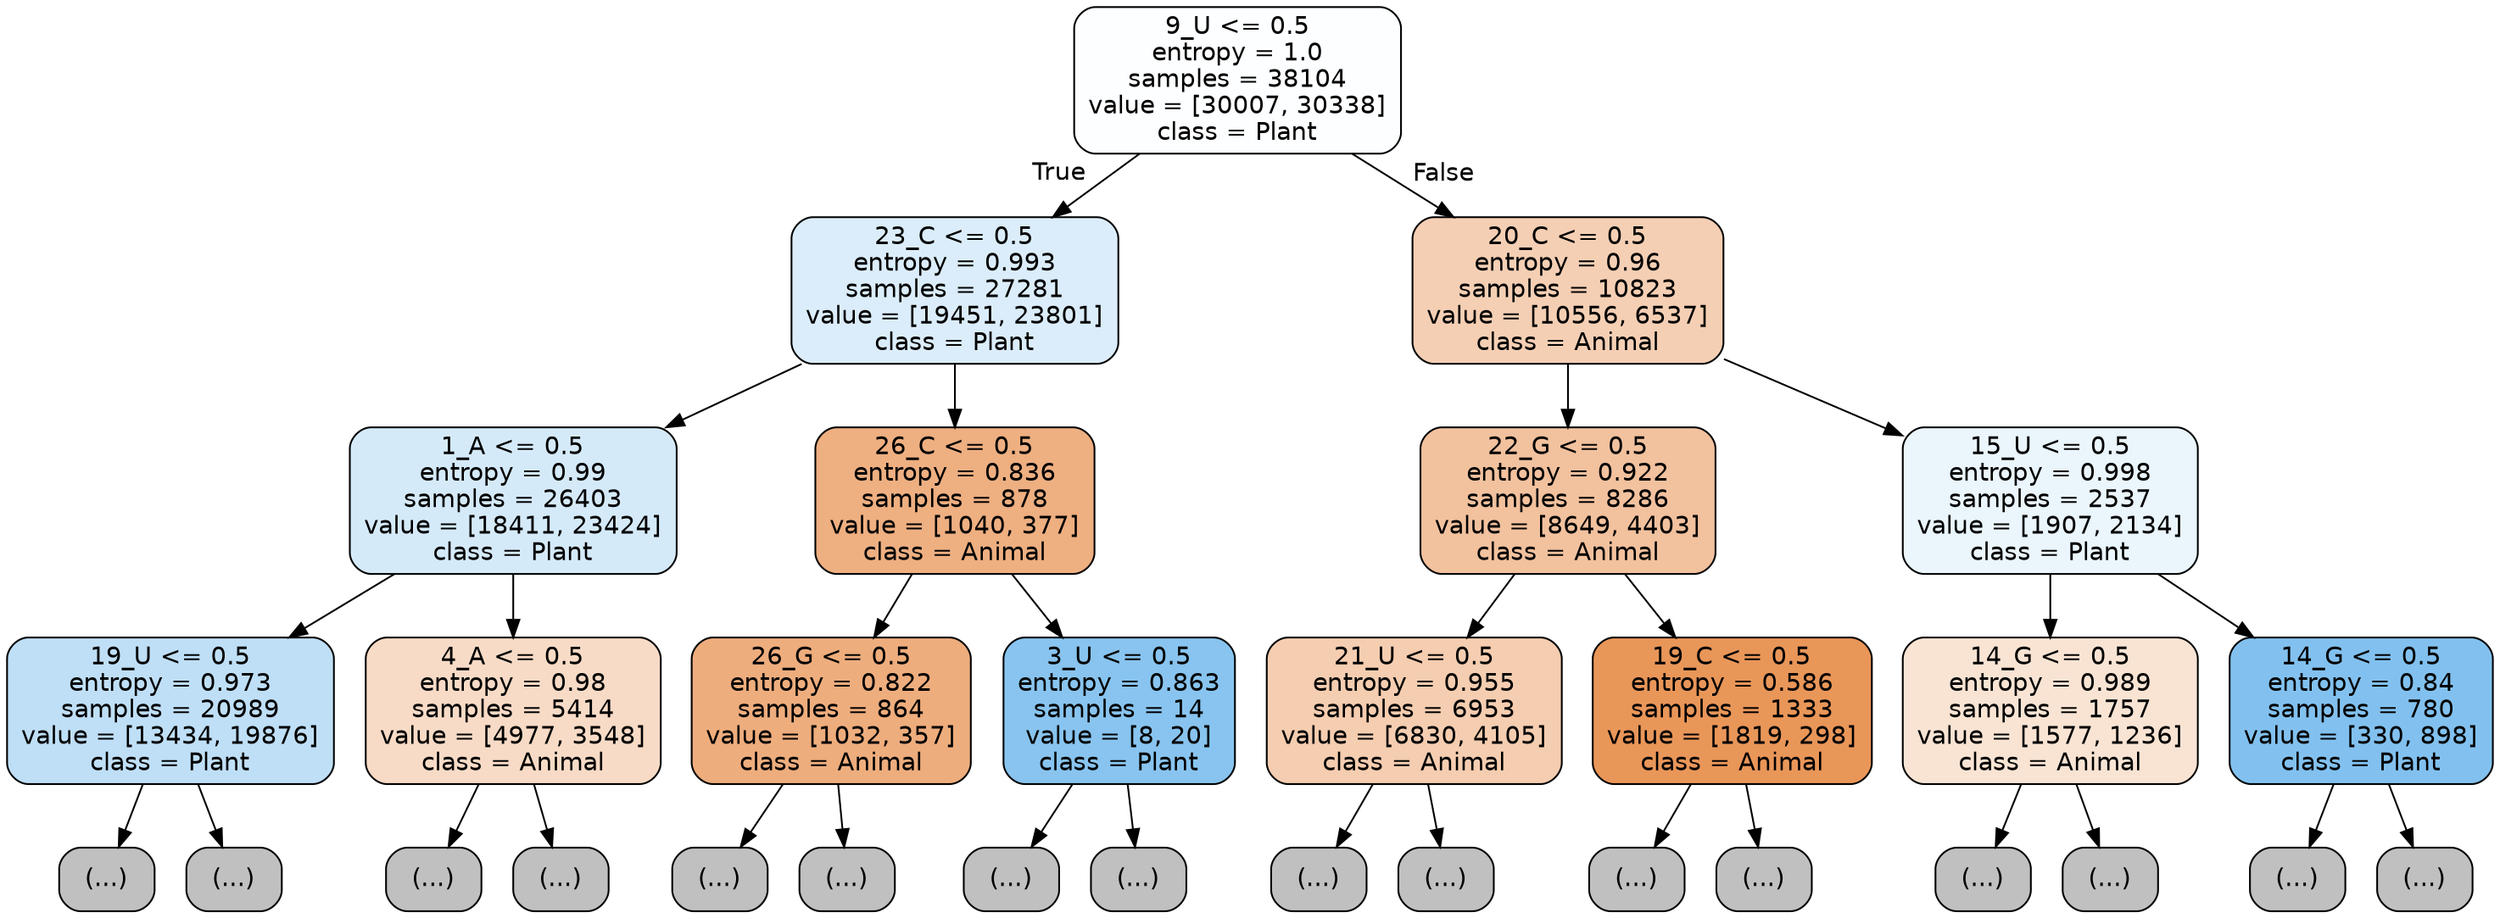 digraph Tree {
node [shape=box, style="filled, rounded", color="black", fontname="helvetica"] ;
edge [fontname="helvetica"] ;
0 [label="9_U <= 0.5\nentropy = 1.0\nsamples = 38104\nvalue = [30007, 30338]\nclass = Plant", fillcolor="#fdfeff"] ;
1 [label="23_C <= 0.5\nentropy = 0.993\nsamples = 27281\nvalue = [19451, 23801]\nclass = Plant", fillcolor="#dbedfa"] ;
0 -> 1 [labeldistance=2.5, labelangle=45, headlabel="True"] ;
2 [label="1_A <= 0.5\nentropy = 0.99\nsamples = 26403\nvalue = [18411, 23424]\nclass = Plant", fillcolor="#d5eaf9"] ;
1 -> 2 ;
3 [label="19_U <= 0.5\nentropy = 0.973\nsamples = 20989\nvalue = [13434, 19876]\nclass = Plant", fillcolor="#bfdff7"] ;
2 -> 3 ;
4 [label="(...)", fillcolor="#C0C0C0"] ;
3 -> 4 ;
6709 [label="(...)", fillcolor="#C0C0C0"] ;
3 -> 6709 ;
8974 [label="4_A <= 0.5\nentropy = 0.98\nsamples = 5414\nvalue = [4977, 3548]\nclass = Animal", fillcolor="#f8dbc6"] ;
2 -> 8974 ;
8975 [label="(...)", fillcolor="#C0C0C0"] ;
8974 -> 8975 ;
11018 [label="(...)", fillcolor="#C0C0C0"] ;
8974 -> 11018 ;
11721 [label="26_C <= 0.5\nentropy = 0.836\nsamples = 878\nvalue = [1040, 377]\nclass = Animal", fillcolor="#eeaf81"] ;
1 -> 11721 ;
11722 [label="26_G <= 0.5\nentropy = 0.822\nsamples = 864\nvalue = [1032, 357]\nclass = Animal", fillcolor="#eead7d"] ;
11721 -> 11722 ;
11723 [label="(...)", fillcolor="#C0C0C0"] ;
11722 -> 11723 ;
12218 [label="(...)", fillcolor="#C0C0C0"] ;
11722 -> 12218 ;
12221 [label="3_U <= 0.5\nentropy = 0.863\nsamples = 14\nvalue = [8, 20]\nclass = Plant", fillcolor="#88c4ef"] ;
11721 -> 12221 ;
12222 [label="(...)", fillcolor="#C0C0C0"] ;
12221 -> 12222 ;
12225 [label="(...)", fillcolor="#C0C0C0"] ;
12221 -> 12225 ;
12226 [label="20_C <= 0.5\nentropy = 0.96\nsamples = 10823\nvalue = [10556, 6537]\nclass = Animal", fillcolor="#f5cfb4"] ;
0 -> 12226 [labeldistance=2.5, labelangle=-45, headlabel="False"] ;
12227 [label="22_G <= 0.5\nentropy = 0.922\nsamples = 8286\nvalue = [8649, 4403]\nclass = Animal", fillcolor="#f2c19e"] ;
12226 -> 12227 ;
12228 [label="21_U <= 0.5\nentropy = 0.955\nsamples = 6953\nvalue = [6830, 4105]\nclass = Animal", fillcolor="#f5cdb0"] ;
12227 -> 12228 ;
12229 [label="(...)", fillcolor="#C0C0C0"] ;
12228 -> 12229 ;
14874 [label="(...)", fillcolor="#C0C0C0"] ;
12228 -> 14874 ;
15599 [label="19_C <= 0.5\nentropy = 0.586\nsamples = 1333\nvalue = [1819, 298]\nclass = Animal", fillcolor="#e99659"] ;
12227 -> 15599 ;
15600 [label="(...)", fillcolor="#C0C0C0"] ;
15599 -> 15600 ;
15909 [label="(...)", fillcolor="#C0C0C0"] ;
15599 -> 15909 ;
16004 [label="15_U <= 0.5\nentropy = 0.998\nsamples = 2537\nvalue = [1907, 2134]\nclass = Plant", fillcolor="#eaf5fc"] ;
12226 -> 16004 ;
16005 [label="14_G <= 0.5\nentropy = 0.989\nsamples = 1757\nvalue = [1577, 1236]\nclass = Animal", fillcolor="#f9e4d4"] ;
16004 -> 16005 ;
16006 [label="(...)", fillcolor="#C0C0C0"] ;
16005 -> 16006 ;
16609 [label="(...)", fillcolor="#C0C0C0"] ;
16005 -> 16609 ;
16828 [label="14_G <= 0.5\nentropy = 0.84\nsamples = 780\nvalue = [330, 898]\nclass = Plant", fillcolor="#82c1ef"] ;
16004 -> 16828 ;
16829 [label="(...)", fillcolor="#C0C0C0"] ;
16828 -> 16829 ;
17072 [label="(...)", fillcolor="#C0C0C0"] ;
16828 -> 17072 ;
}
